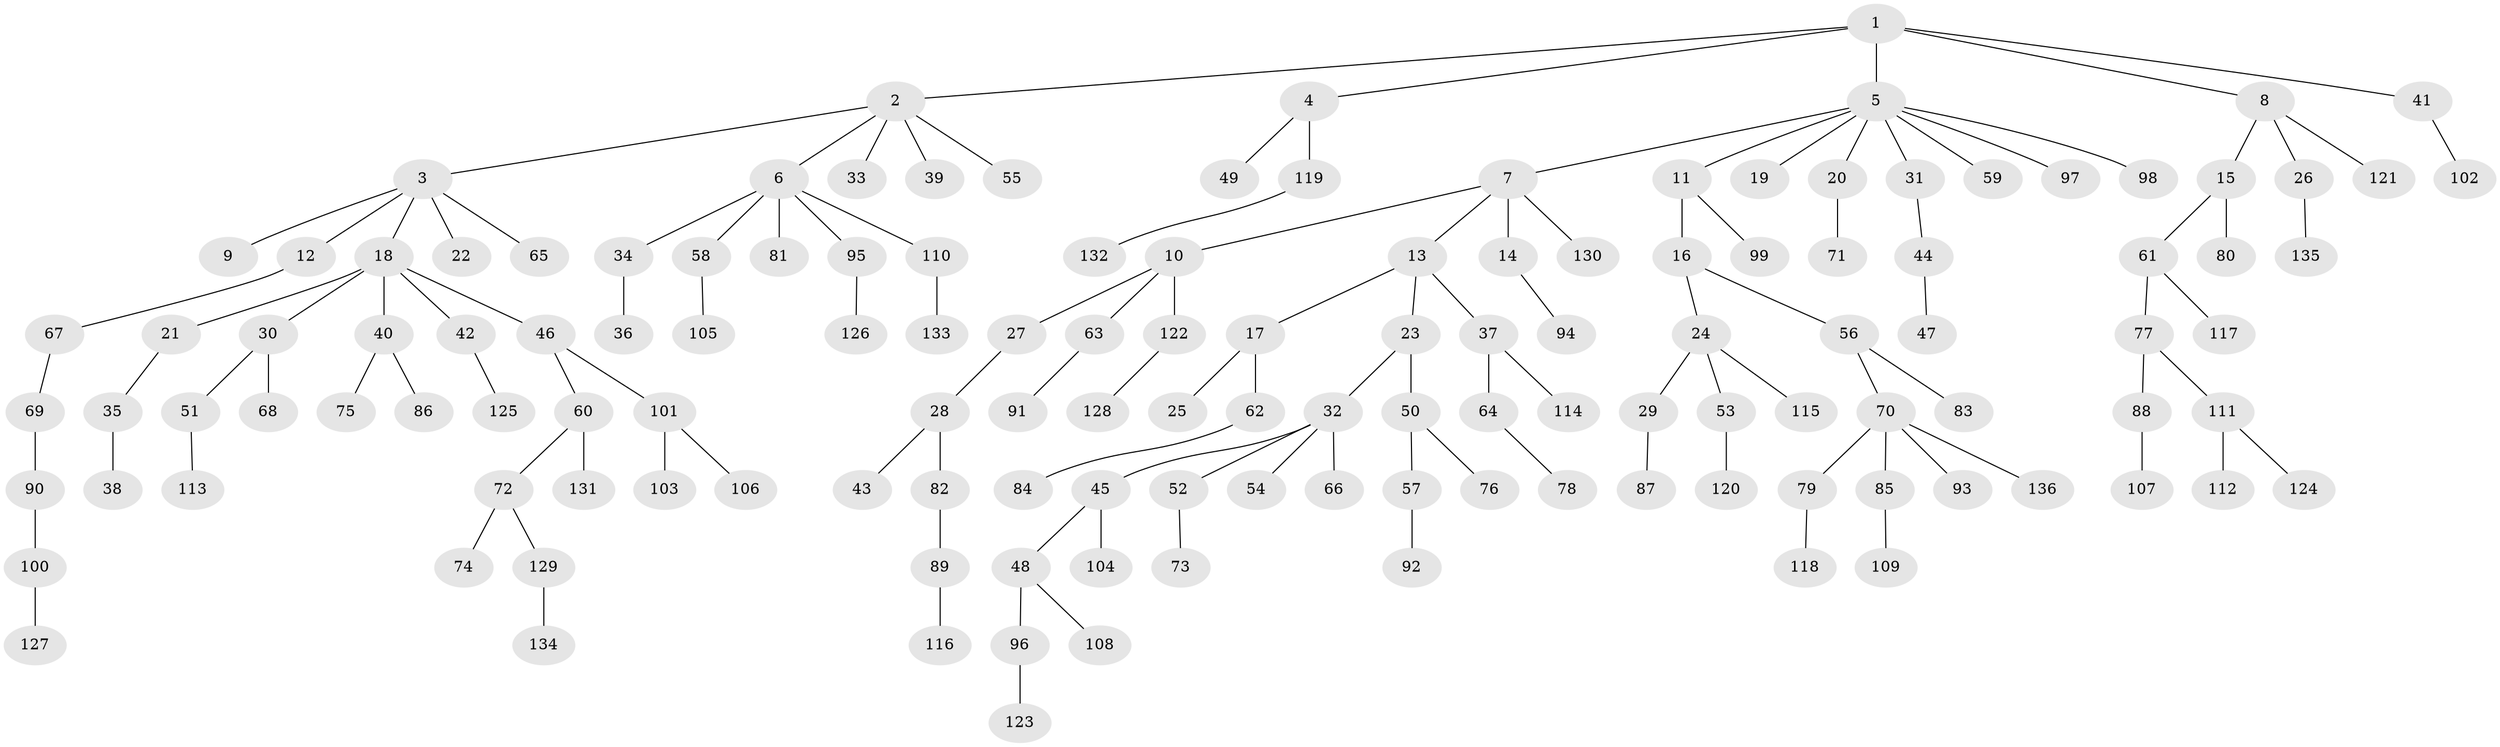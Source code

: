 // Generated by graph-tools (version 1.1) at 2025/36/03/09/25 02:36:35]
// undirected, 136 vertices, 135 edges
graph export_dot {
graph [start="1"]
  node [color=gray90,style=filled];
  1;
  2;
  3;
  4;
  5;
  6;
  7;
  8;
  9;
  10;
  11;
  12;
  13;
  14;
  15;
  16;
  17;
  18;
  19;
  20;
  21;
  22;
  23;
  24;
  25;
  26;
  27;
  28;
  29;
  30;
  31;
  32;
  33;
  34;
  35;
  36;
  37;
  38;
  39;
  40;
  41;
  42;
  43;
  44;
  45;
  46;
  47;
  48;
  49;
  50;
  51;
  52;
  53;
  54;
  55;
  56;
  57;
  58;
  59;
  60;
  61;
  62;
  63;
  64;
  65;
  66;
  67;
  68;
  69;
  70;
  71;
  72;
  73;
  74;
  75;
  76;
  77;
  78;
  79;
  80;
  81;
  82;
  83;
  84;
  85;
  86;
  87;
  88;
  89;
  90;
  91;
  92;
  93;
  94;
  95;
  96;
  97;
  98;
  99;
  100;
  101;
  102;
  103;
  104;
  105;
  106;
  107;
  108;
  109;
  110;
  111;
  112;
  113;
  114;
  115;
  116;
  117;
  118;
  119;
  120;
  121;
  122;
  123;
  124;
  125;
  126;
  127;
  128;
  129;
  130;
  131;
  132;
  133;
  134;
  135;
  136;
  1 -- 2;
  1 -- 4;
  1 -- 5;
  1 -- 8;
  1 -- 41;
  2 -- 3;
  2 -- 6;
  2 -- 33;
  2 -- 39;
  2 -- 55;
  3 -- 9;
  3 -- 12;
  3 -- 18;
  3 -- 22;
  3 -- 65;
  4 -- 49;
  4 -- 119;
  5 -- 7;
  5 -- 11;
  5 -- 19;
  5 -- 20;
  5 -- 31;
  5 -- 59;
  5 -- 97;
  5 -- 98;
  6 -- 34;
  6 -- 58;
  6 -- 81;
  6 -- 95;
  6 -- 110;
  7 -- 10;
  7 -- 13;
  7 -- 14;
  7 -- 130;
  8 -- 15;
  8 -- 26;
  8 -- 121;
  10 -- 27;
  10 -- 63;
  10 -- 122;
  11 -- 16;
  11 -- 99;
  12 -- 67;
  13 -- 17;
  13 -- 23;
  13 -- 37;
  14 -- 94;
  15 -- 61;
  15 -- 80;
  16 -- 24;
  16 -- 56;
  17 -- 25;
  17 -- 62;
  18 -- 21;
  18 -- 30;
  18 -- 40;
  18 -- 42;
  18 -- 46;
  20 -- 71;
  21 -- 35;
  23 -- 32;
  23 -- 50;
  24 -- 29;
  24 -- 53;
  24 -- 115;
  26 -- 135;
  27 -- 28;
  28 -- 43;
  28 -- 82;
  29 -- 87;
  30 -- 51;
  30 -- 68;
  31 -- 44;
  32 -- 45;
  32 -- 52;
  32 -- 54;
  32 -- 66;
  34 -- 36;
  35 -- 38;
  37 -- 64;
  37 -- 114;
  40 -- 75;
  40 -- 86;
  41 -- 102;
  42 -- 125;
  44 -- 47;
  45 -- 48;
  45 -- 104;
  46 -- 60;
  46 -- 101;
  48 -- 96;
  48 -- 108;
  50 -- 57;
  50 -- 76;
  51 -- 113;
  52 -- 73;
  53 -- 120;
  56 -- 70;
  56 -- 83;
  57 -- 92;
  58 -- 105;
  60 -- 72;
  60 -- 131;
  61 -- 77;
  61 -- 117;
  62 -- 84;
  63 -- 91;
  64 -- 78;
  67 -- 69;
  69 -- 90;
  70 -- 79;
  70 -- 85;
  70 -- 93;
  70 -- 136;
  72 -- 74;
  72 -- 129;
  77 -- 88;
  77 -- 111;
  79 -- 118;
  82 -- 89;
  85 -- 109;
  88 -- 107;
  89 -- 116;
  90 -- 100;
  95 -- 126;
  96 -- 123;
  100 -- 127;
  101 -- 103;
  101 -- 106;
  110 -- 133;
  111 -- 112;
  111 -- 124;
  119 -- 132;
  122 -- 128;
  129 -- 134;
}
